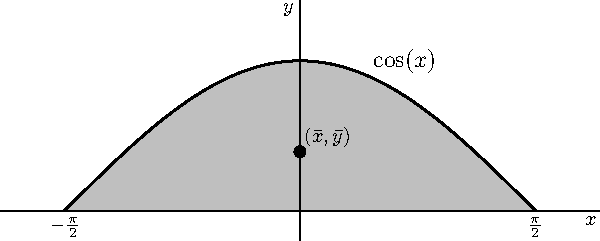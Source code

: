 	size(300);  
    import graph;
    import contour;

    real f(real x)
    {
    	return cos(x);
    }
    
    path pp1=buildcycle(graph(f,-1.6,1.6),(-2,0)--(2,0));
    fill(pp1,mediumgray);

    draw(graph(f,-1.5708,1.5708,n=500),linewidth(1pt)+black);  
    
    
    label("$\cos(x)$",(0.7,1),fontsize(12pt));
    
    label("$-\frac{\pi}{2}$",(-1.5708,0),S,fontsize(10pt));
    label("$\frac{\pi}{2}$",(1.5708,0),S,fontsize(10pt));
    
    dot((0,0.3927),linewidth(6bp));
    
    label("$(\bar{x},\bar{y})$",(0,0.3927),NE,fontsize(10pt));
    
    
    yaxis("$y$", -0.2, 1.4,fontsize(10pt),above=true);
	xaxis("$x$", -2, 2,fontsize(10pt),above=true);